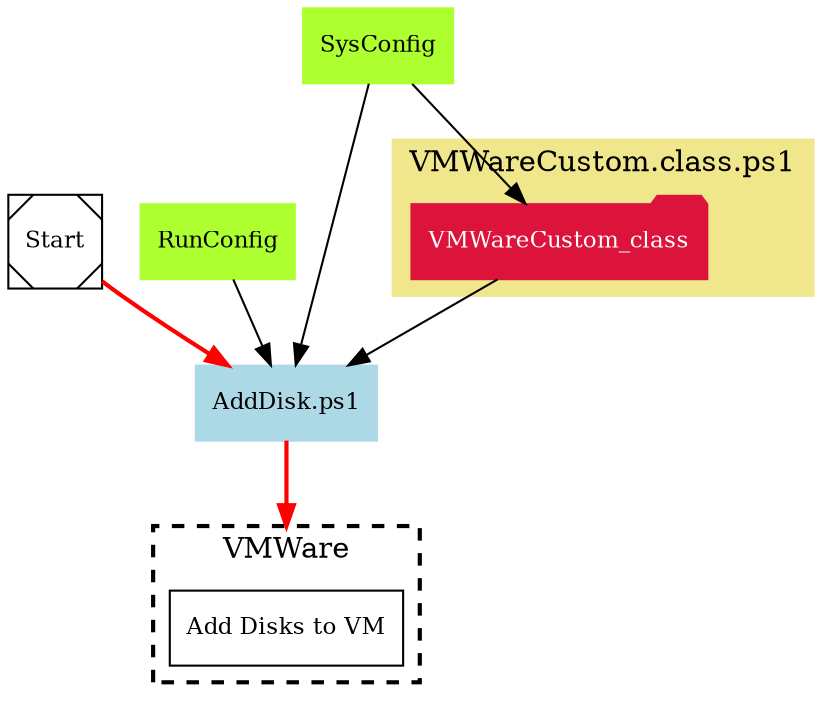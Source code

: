 /*
inotifywait -e close_write,moved_to,create -m . |
while read -r directory events filename; do
  if [ "$filename" = "AddDisk.dot" ]; then
    dot -Tpng -O AddDisk.dot
  fi
done
*/


Digraph DeployServer
{
    // Default Style
        graph[compound=true;];
        
        node[shape=box; fontsize=11];    
        
    // Nodes
        Start [shape=Msquare];
        
        subgraph run
        {
            node[color=lightblue, style=filled]
            AddDisk [label = "AddDisk.ps1"];
        }  
        
        subgraph DataObjects
        {
            node[style=filled, color=greenyellow];
            
            RunConfig; SysConfig;
        }
        
        subgraph Classes
        {
            node[shape=folder; style=filled; color=crimson; fontcolor=white];
            VMWareCustom_class 
        }
    
    // Edges  
        // Input
            subgraph Flow_Input
            {
                edge[color=red; style=bold];    
                Start -> AddDisk;
            }
            
            VMWareCustom_class -> AddDisk;
            RunConfig -> AddDisk;
            SysConfig -> AddDisk;
            SysConfig -> VMWareCustom_class;
    
        // Output
            subgraph Flow_OutPut
            {
                edge[color=red; style=bold];
                
                AddDisk -> VMWareAddDisks [lhead=cluster_VMWareConfig1; label = "      "];
            }
    
    // Clusters
        subgraph ClassFiles
        {
            style=filled; color=khaki; 
            
            subgraph cluster_File_VMWareCustom{      label = "VMWareCustom.class.ps1";
                VMWareCustom_class
            }
        }
        
        subgraph Output
        {
            style="dashed, bold"; color=black;
            
            /* Output: VMWare Add-Disks, Add-LoadNSXTags */
            subgraph cluster_VMWareConfig1{         label="VMWare";
                VMWareAddDisks [label="Add Disks to VM", border=dotted];
            }    
        }

}



